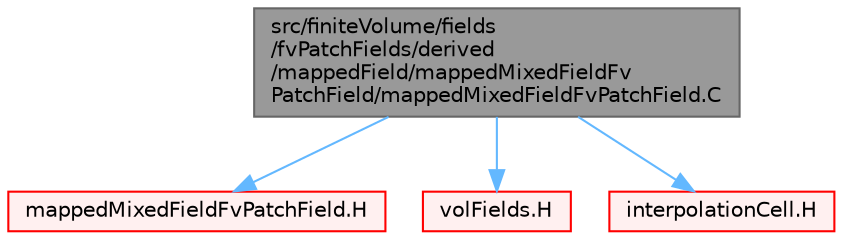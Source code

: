 digraph "src/finiteVolume/fields/fvPatchFields/derived/mappedField/mappedMixedFieldFvPatchField/mappedMixedFieldFvPatchField.C"
{
 // LATEX_PDF_SIZE
  bgcolor="transparent";
  edge [fontname=Helvetica,fontsize=10,labelfontname=Helvetica,labelfontsize=10];
  node [fontname=Helvetica,fontsize=10,shape=box,height=0.2,width=0.4];
  Node1 [id="Node000001",label="src/finiteVolume/fields\l/fvPatchFields/derived\l/mappedField/mappedMixedFieldFv\lPatchField/mappedMixedFieldFvPatchField.C",height=0.2,width=0.4,color="gray40", fillcolor="grey60", style="filled", fontcolor="black",tooltip=" "];
  Node1 -> Node2 [id="edge1_Node000001_Node000002",color="steelblue1",style="solid",tooltip=" "];
  Node2 [id="Node000002",label="mappedMixedFieldFvPatchField.H",height=0.2,width=0.4,color="red", fillcolor="#FFF0F0", style="filled",URL="$mappedMixedFieldFvPatchField_8H.html",tooltip=" "];
  Node1 -> Node406 [id="edge2_Node000001_Node000406",color="steelblue1",style="solid",tooltip=" "];
  Node406 [id="Node000406",label="volFields.H",height=0.2,width=0.4,color="red", fillcolor="#FFF0F0", style="filled",URL="$volFields_8H.html",tooltip=" "];
  Node1 -> Node442 [id="edge3_Node000001_Node000442",color="steelblue1",style="solid",tooltip=" "];
  Node442 [id="Node000442",label="interpolationCell.H",height=0.2,width=0.4,color="red", fillcolor="#FFF0F0", style="filled",URL="$interpolationCell_8H.html",tooltip=" "];
}
